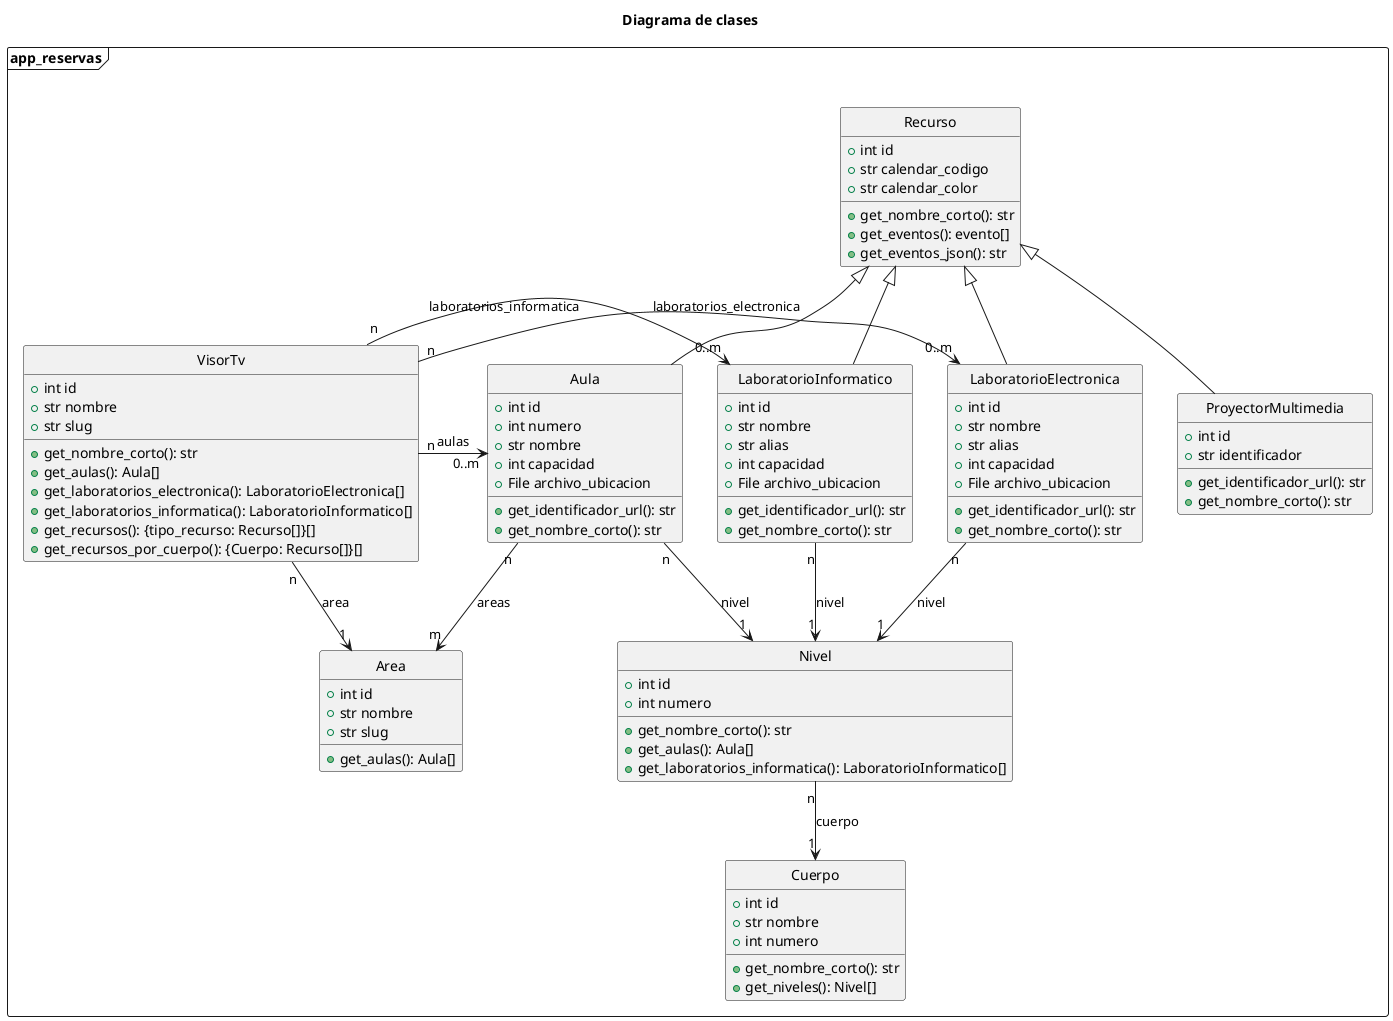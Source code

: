 @startuml diagrama_clases.png

title Diagrama de clases

hide circle

package app_reservas <<Frame>> {
    class Area {
        ' Atributos
        + int id
        + str nombre
        + str slug
        ' Métodos
        + get_aulas(): Aula[]
    }

    class Recurso {
        ' Atributos
        + int id
        + str calendar_codigo
        + str calendar_color
        ' Métodos
        + get_nombre_corto(): str
        + get_eventos(): evento[]
        + get_eventos_json(): str
    }

    class Aula {
        ' Atributos
        + int id
        + int numero
        + str nombre
        + int capacidad
        + File archivo_ubicacion
        ' Métodos
        + get_identificador_url(): str
        + get_nombre_corto(): str
    }

    class Cuerpo {
        ' Atributos
        + int id
        + str nombre
        + int numero
        ' Métodos
        + get_nombre_corto(): str
        + get_niveles(): Nivel[]
    }

    class LaboratorioElectronica {
        ' Atributos
        + int id
        + str nombre
        + str alias
        + int capacidad
        + File archivo_ubicacion
        ' Métodos
        + get_identificador_url(): str
        + get_nombre_corto(): str
    }

    class LaboratorioInformatico {
        ' Atributos
        + int id
        + str nombre
        + str alias
        + int capacidad
        + File archivo_ubicacion
        ' Métodos
        + get_identificador_url(): str
        + get_nombre_corto(): str
    }

    class Nivel {
        ' Atributos
        + int id
        + int numero
        ' Métodos
        + get_nombre_corto(): str
        + get_aulas(): Aula[]
        + get_laboratorios_informatica(): LaboratorioInformatico[]
    }

    class ProyectorMultimedia {
        ' Atributos
        + int id
        + str identificador
        ' Métodos
        + get_identificador_url(): str
        + get_nombre_corto(): str
    }

    class VisorTv {
        ' Atributos
        + int id
        + str nombre
        + str slug
        ' Métodos
        + get_nombre_corto(): str
        + get_aulas(): Aula[]
        + get_laboratorios_electronica(): LaboratorioElectronica[]
        + get_laboratorios_informatica(): LaboratorioInformatico[]
        + get_recursos(): {tipo_recurso: Recurso[]}[]
        + get_recursos_por_cuerpo(): {Cuerpo: Recurso[]}[]
    }


    ' Relaciones

    Aula "n" --> "m" Area: areas
    Aula "n" --> "1" Nivel: nivel

    LaboratorioElectronica "n" --> "1" Nivel: nivel
    LaboratorioInformatico "n" --> "1" Nivel: nivel

    Nivel "n" --> "1" Cuerpo: cuerpo

    VisorTv "n" --> "1" Area: area
    VisorTv "n" -> "0..m" Aula: aulas
    VisorTv "n" -> "0..m" LaboratorioElectronica: laboratorios_electronica
    VisorTv "n" -> "0..m" LaboratorioInformatico: laboratorios_informatica


    ' Herencias

    Recurso <|-- Aula
    Recurso <|-- LaboratorioElectronica
    Recurso <|-- LaboratorioInformatico
    Recurso <|-- ProyectorMultimedia
}

@enduml
